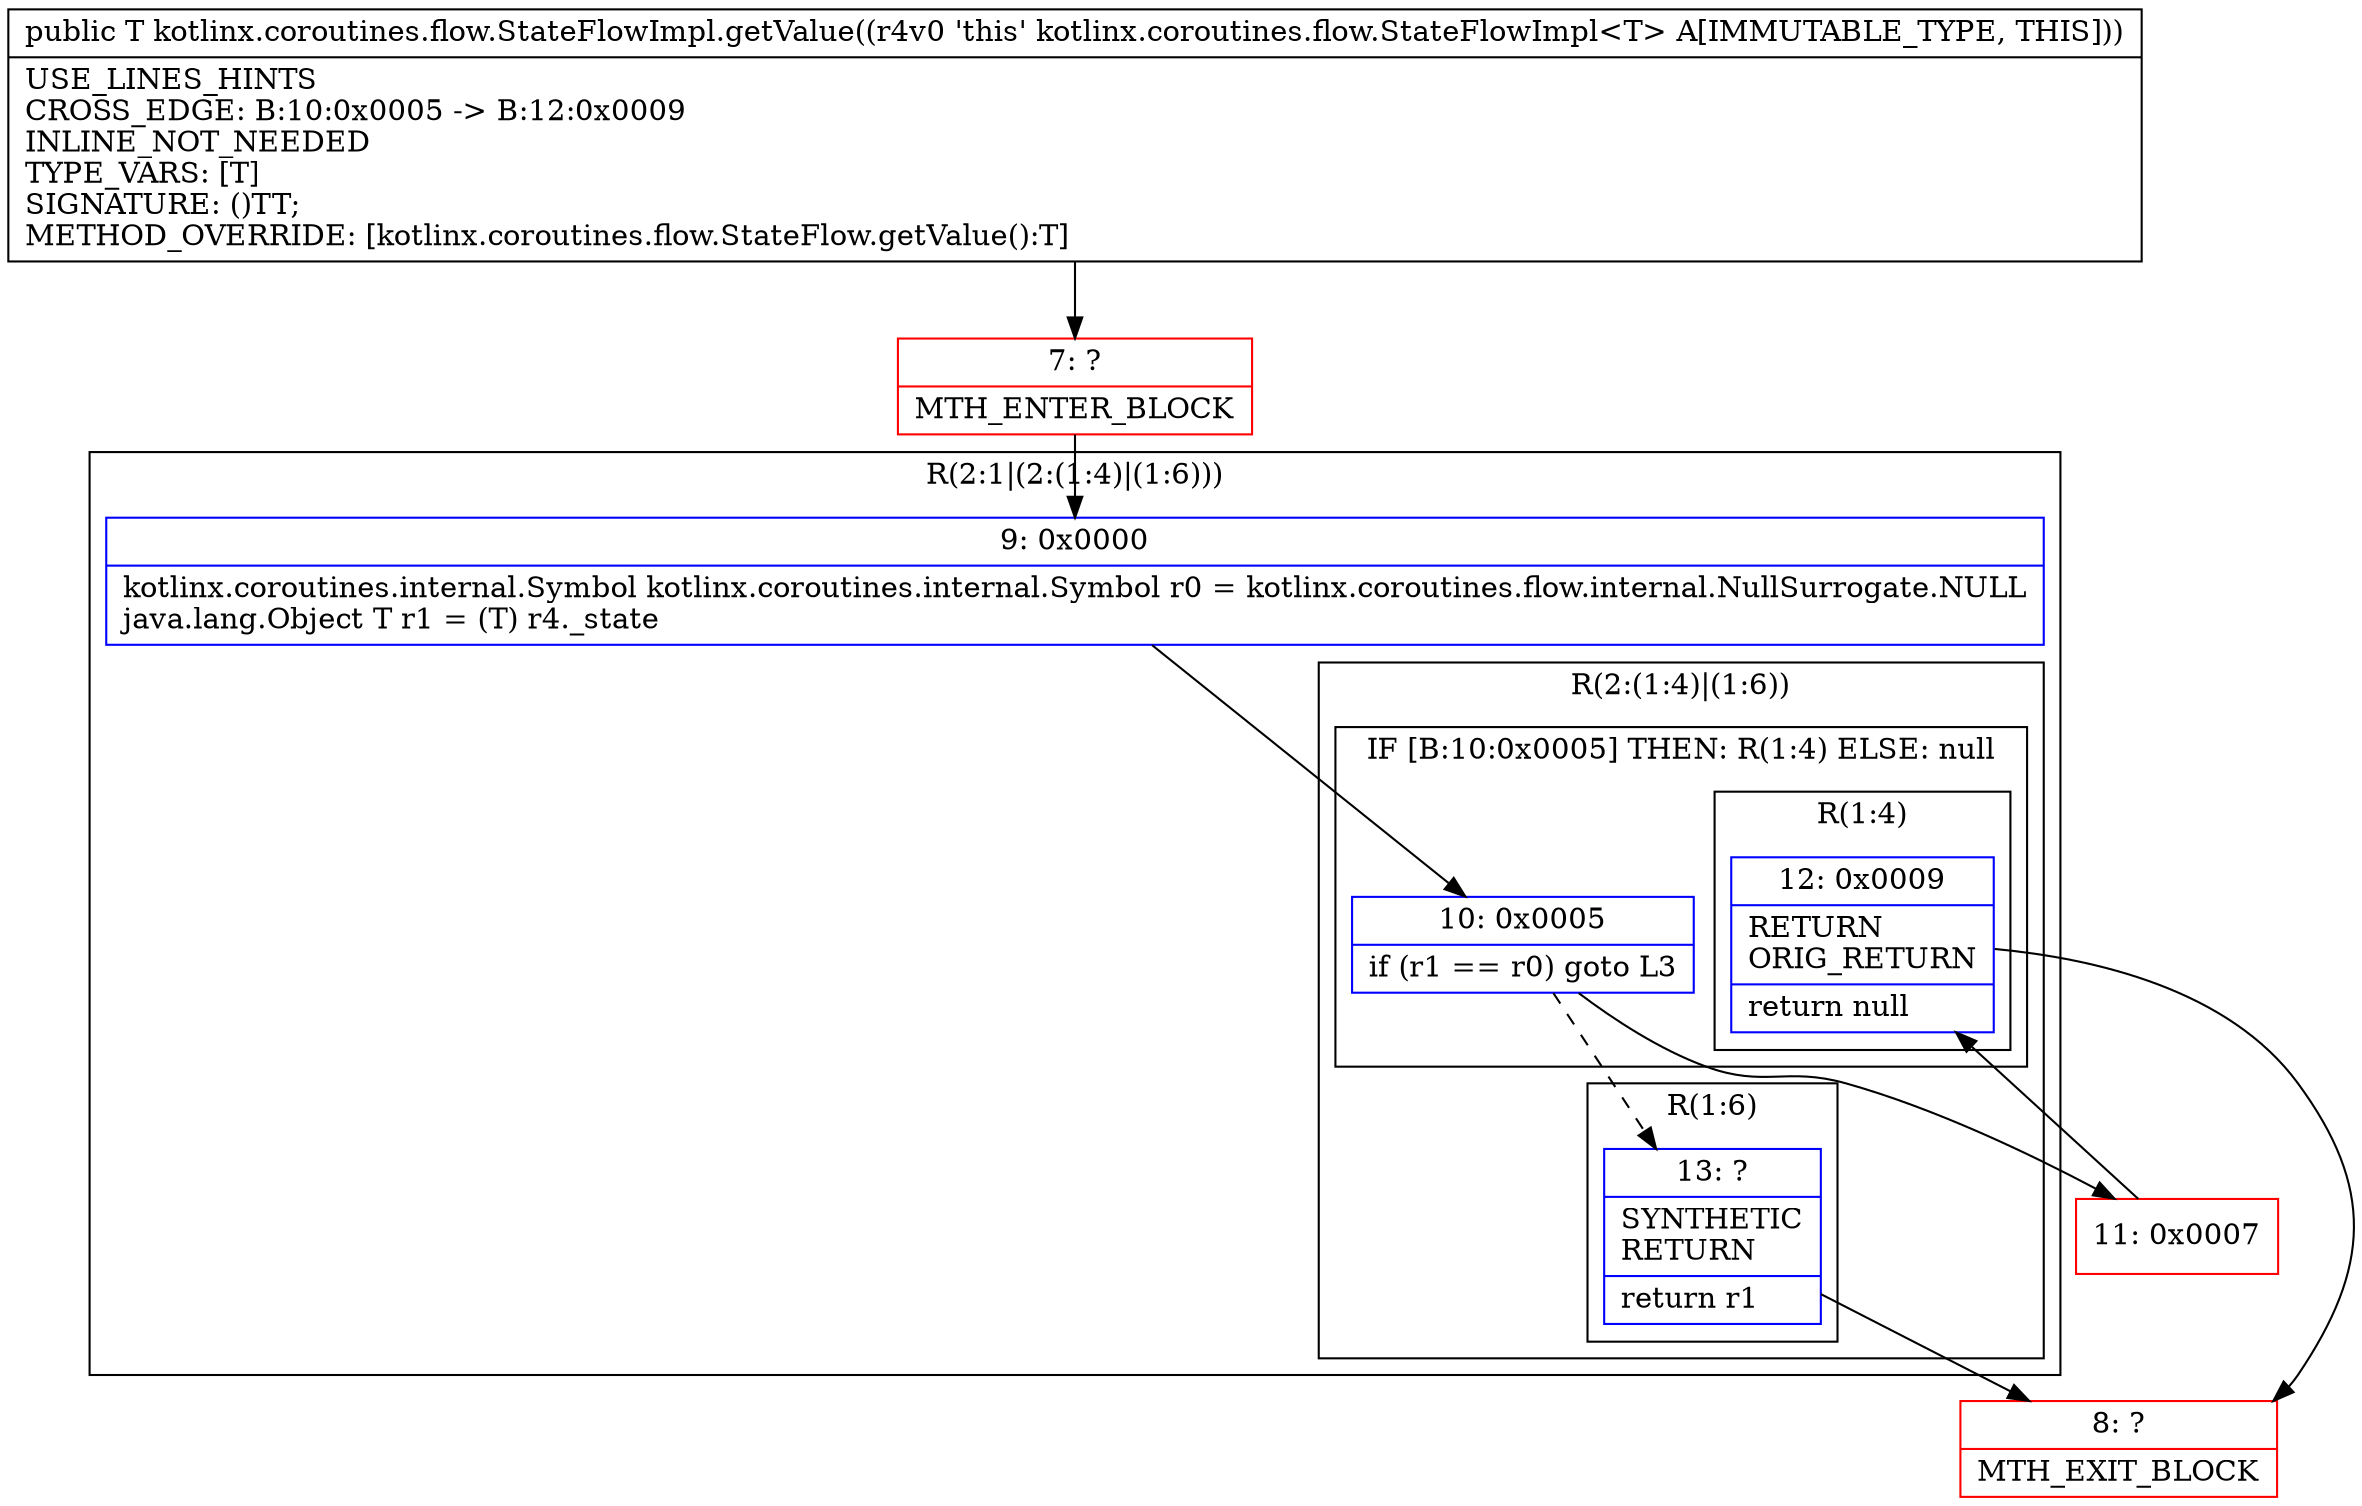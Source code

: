digraph "CFG forkotlinx.coroutines.flow.StateFlowImpl.getValue()Ljava\/lang\/Object;" {
subgraph cluster_Region_844580951 {
label = "R(2:1|(2:(1:4)|(1:6)))";
node [shape=record,color=blue];
Node_9 [shape=record,label="{9\:\ 0x0000|kotlinx.coroutines.internal.Symbol kotlinx.coroutines.internal.Symbol r0 = kotlinx.coroutines.flow.internal.NullSurrogate.NULL\ljava.lang.Object T r1 = (T) r4._state\l}"];
subgraph cluster_Region_1652864798 {
label = "R(2:(1:4)|(1:6))";
node [shape=record,color=blue];
subgraph cluster_IfRegion_1401854607 {
label = "IF [B:10:0x0005] THEN: R(1:4) ELSE: null";
node [shape=record,color=blue];
Node_10 [shape=record,label="{10\:\ 0x0005|if (r1 == r0) goto L3\l}"];
subgraph cluster_Region_1380655378 {
label = "R(1:4)";
node [shape=record,color=blue];
Node_12 [shape=record,label="{12\:\ 0x0009|RETURN\lORIG_RETURN\l|return null\l}"];
}
}
subgraph cluster_Region_879491712 {
label = "R(1:6)";
node [shape=record,color=blue];
Node_13 [shape=record,label="{13\:\ ?|SYNTHETIC\lRETURN\l|return r1\l}"];
}
}
}
Node_7 [shape=record,color=red,label="{7\:\ ?|MTH_ENTER_BLOCK\l}"];
Node_11 [shape=record,color=red,label="{11\:\ 0x0007}"];
Node_8 [shape=record,color=red,label="{8\:\ ?|MTH_EXIT_BLOCK\l}"];
MethodNode[shape=record,label="{public T kotlinx.coroutines.flow.StateFlowImpl.getValue((r4v0 'this' kotlinx.coroutines.flow.StateFlowImpl\<T\> A[IMMUTABLE_TYPE, THIS]))  | USE_LINES_HINTS\lCROSS_EDGE: B:10:0x0005 \-\> B:12:0x0009\lINLINE_NOT_NEEDED\lTYPE_VARS: [T]\lSIGNATURE: ()TT;\lMETHOD_OVERRIDE: [kotlinx.coroutines.flow.StateFlow.getValue():T]\l}"];
MethodNode -> Node_7;Node_9 -> Node_10;
Node_10 -> Node_11;
Node_10 -> Node_13[style=dashed];
Node_12 -> Node_8;
Node_13 -> Node_8;
Node_7 -> Node_9;
Node_11 -> Node_12;
}

